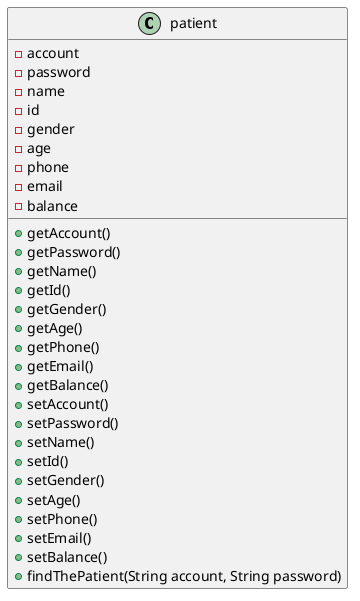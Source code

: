 @startuml patient
class patient {
-account
-password
-name
-id
-gender
-age
-phone
-email
-balance
+getAccount()
+getPassword()
+getName()
+getId()
+getGender()
+getAge()
+getPhone()
+getEmail()
+getBalance()
+setAccount()
+setPassword()
+setName()
+setId()
+setGender()
+setAge()
+setPhone()
+setEmail()
+setBalance()
+findThePatient(String account, String password)
}
@enduml